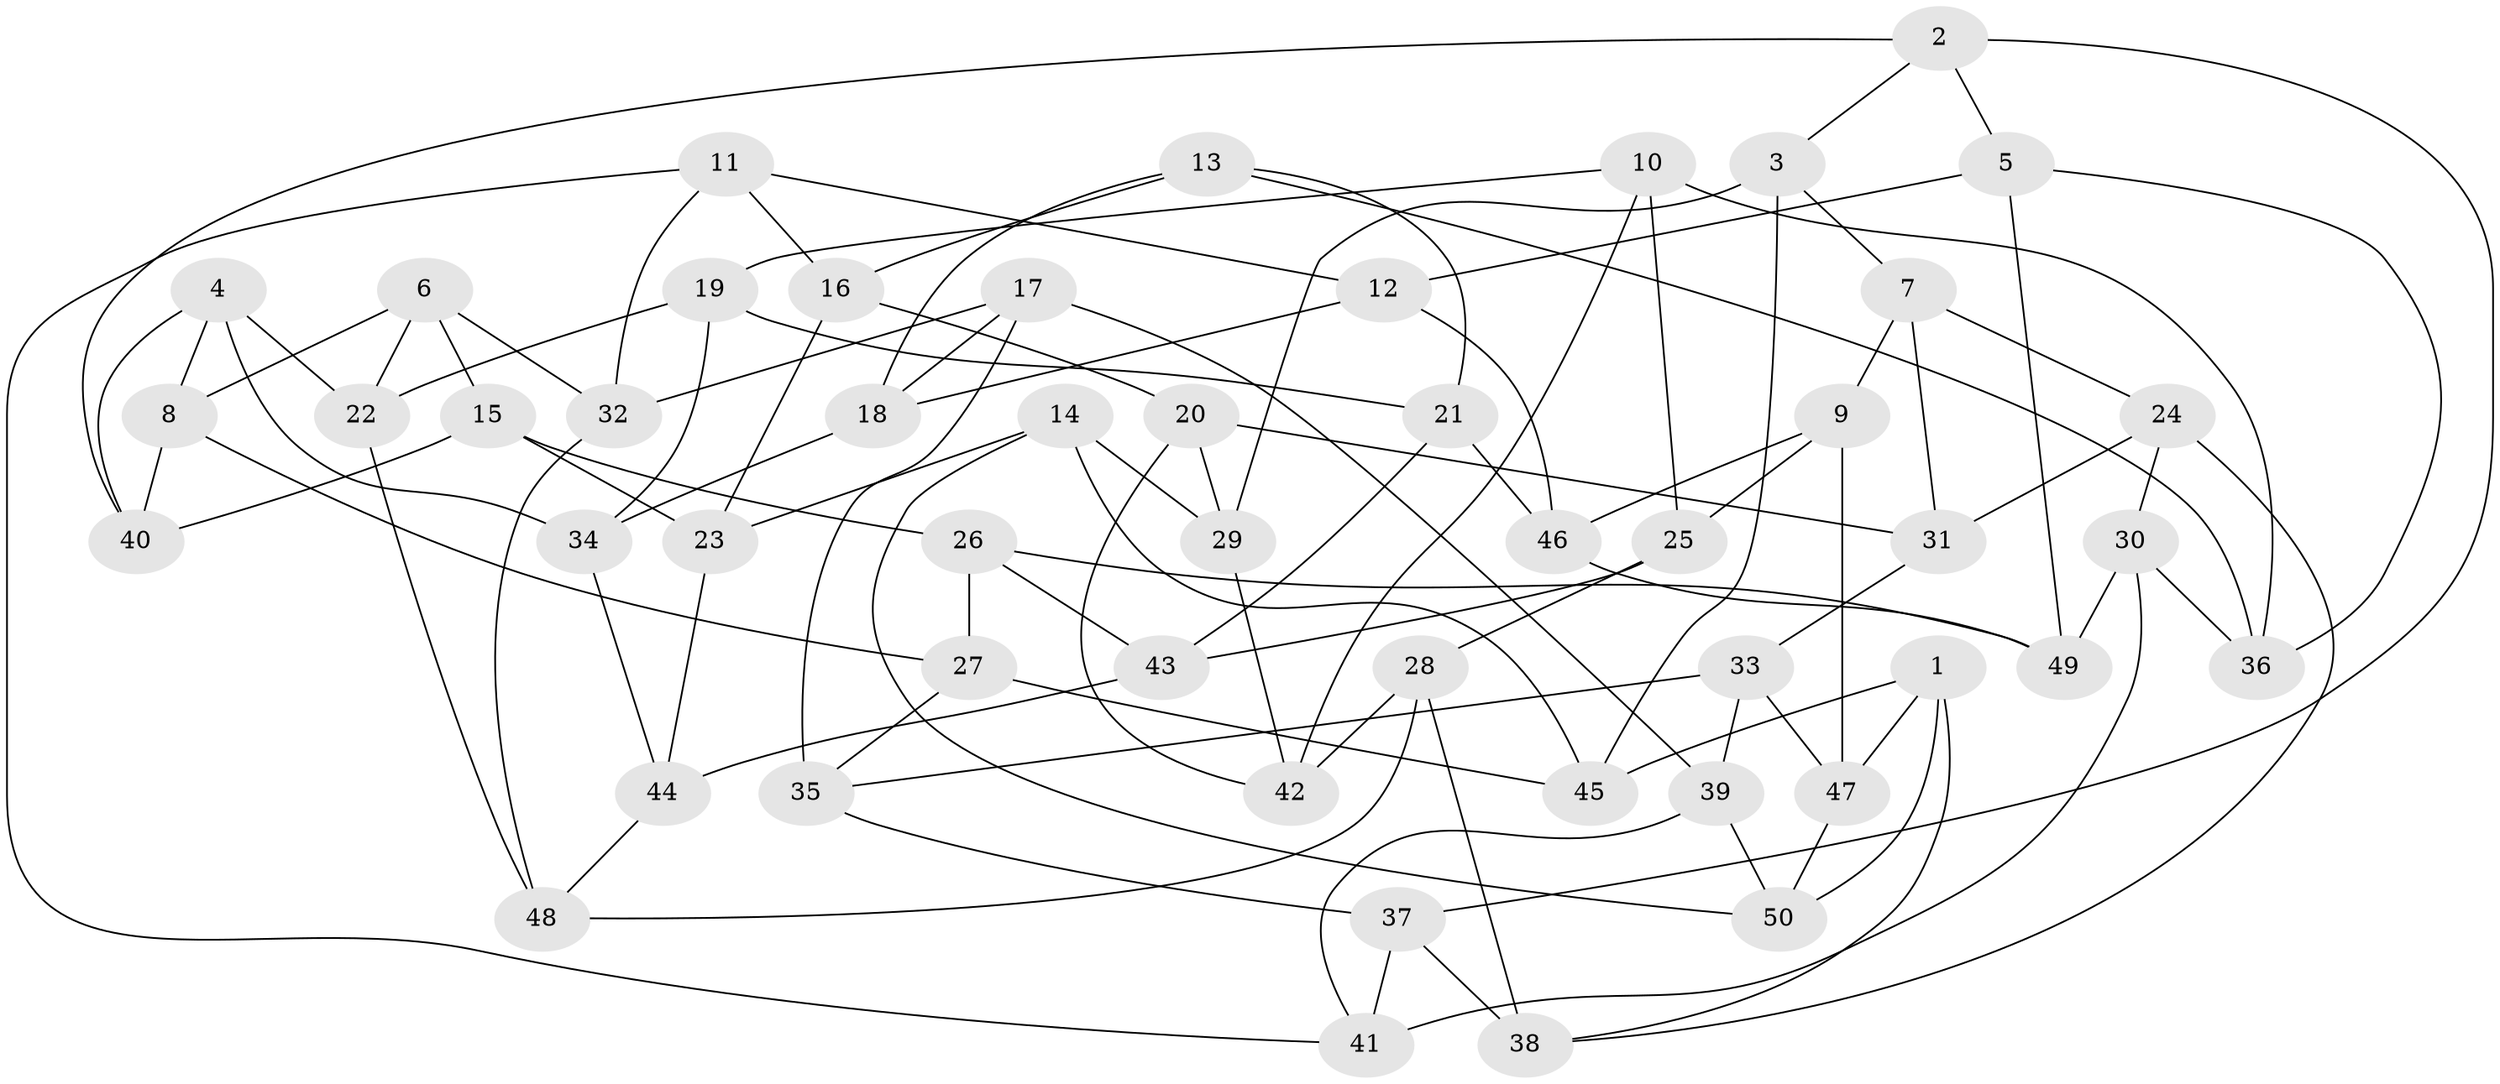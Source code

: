 // Generated by graph-tools (version 1.1) at 2025/03/03/09/25 03:03:01]
// undirected, 50 vertices, 100 edges
graph export_dot {
graph [start="1"]
  node [color=gray90,style=filled];
  1;
  2;
  3;
  4;
  5;
  6;
  7;
  8;
  9;
  10;
  11;
  12;
  13;
  14;
  15;
  16;
  17;
  18;
  19;
  20;
  21;
  22;
  23;
  24;
  25;
  26;
  27;
  28;
  29;
  30;
  31;
  32;
  33;
  34;
  35;
  36;
  37;
  38;
  39;
  40;
  41;
  42;
  43;
  44;
  45;
  46;
  47;
  48;
  49;
  50;
  1 -- 50;
  1 -- 45;
  1 -- 47;
  1 -- 38;
  2 -- 5;
  2 -- 37;
  2 -- 3;
  2 -- 40;
  3 -- 45;
  3 -- 29;
  3 -- 7;
  4 -- 8;
  4 -- 34;
  4 -- 40;
  4 -- 22;
  5 -- 49;
  5 -- 36;
  5 -- 12;
  6 -- 32;
  6 -- 15;
  6 -- 22;
  6 -- 8;
  7 -- 24;
  7 -- 31;
  7 -- 9;
  8 -- 40;
  8 -- 27;
  9 -- 25;
  9 -- 46;
  9 -- 47;
  10 -- 36;
  10 -- 19;
  10 -- 25;
  10 -- 42;
  11 -- 12;
  11 -- 16;
  11 -- 41;
  11 -- 32;
  12 -- 46;
  12 -- 18;
  13 -- 21;
  13 -- 18;
  13 -- 16;
  13 -- 36;
  14 -- 50;
  14 -- 23;
  14 -- 45;
  14 -- 29;
  15 -- 23;
  15 -- 40;
  15 -- 26;
  16 -- 23;
  16 -- 20;
  17 -- 32;
  17 -- 35;
  17 -- 18;
  17 -- 39;
  18 -- 34;
  19 -- 22;
  19 -- 34;
  19 -- 21;
  20 -- 42;
  20 -- 29;
  20 -- 31;
  21 -- 46;
  21 -- 43;
  22 -- 48;
  23 -- 44;
  24 -- 31;
  24 -- 30;
  24 -- 38;
  25 -- 43;
  25 -- 28;
  26 -- 43;
  26 -- 27;
  26 -- 49;
  27 -- 45;
  27 -- 35;
  28 -- 42;
  28 -- 38;
  28 -- 48;
  29 -- 42;
  30 -- 49;
  30 -- 36;
  30 -- 41;
  31 -- 33;
  32 -- 48;
  33 -- 35;
  33 -- 39;
  33 -- 47;
  34 -- 44;
  35 -- 37;
  37 -- 38;
  37 -- 41;
  39 -- 50;
  39 -- 41;
  43 -- 44;
  44 -- 48;
  46 -- 49;
  47 -- 50;
}
